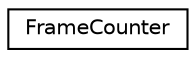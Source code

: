 digraph "Graphical Class Hierarchy"
{
 // INTERACTIVE_SVG=YES
  edge [fontname="Helvetica",fontsize="10",labelfontname="Helvetica",labelfontsize="10"];
  node [fontname="Helvetica",fontsize="10",shape=record];
  rankdir="LR";
  Node1 [label="FrameCounter",height=0.2,width=0.4,color="black", fillcolor="white", style="filled",URL="$db/ded/class_frame_counter.html",tooltip="A class for frame counting and frame-rate measurements. "];
}
